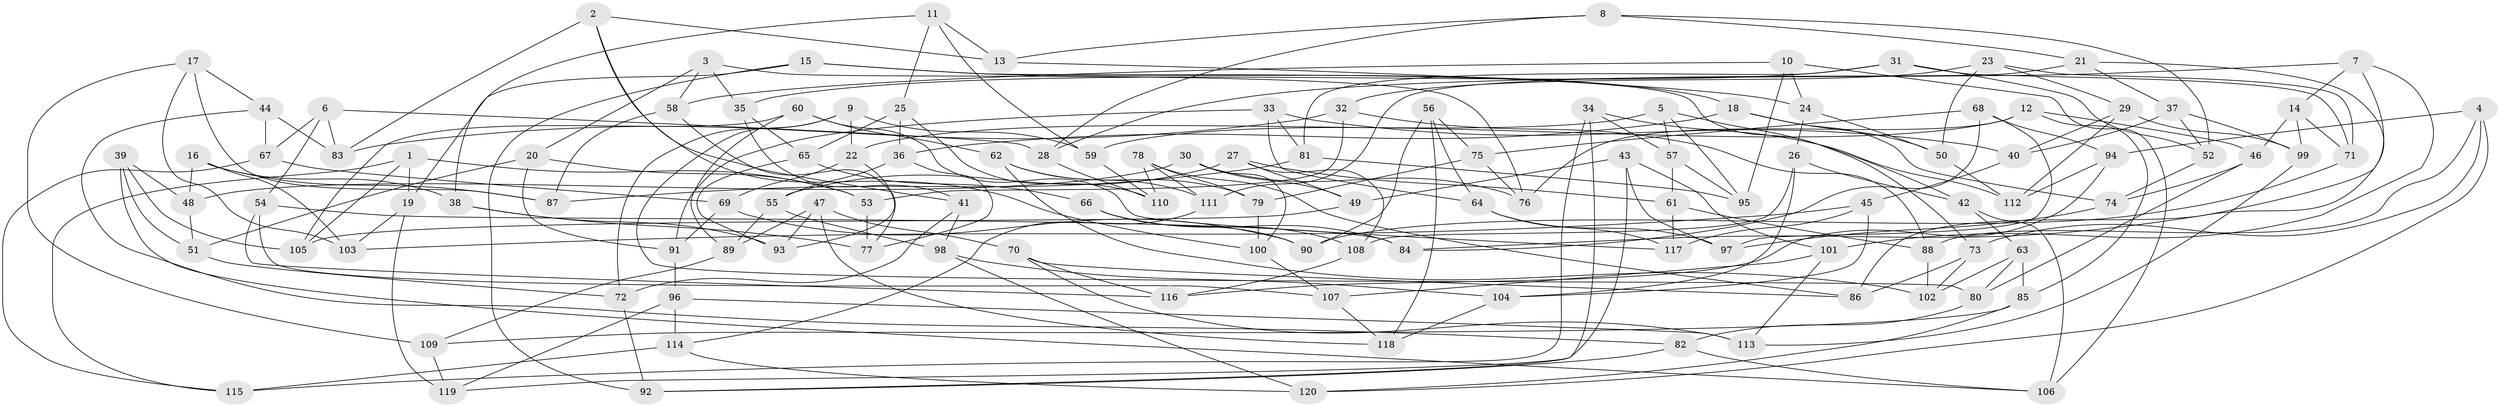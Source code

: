 // Generated by graph-tools (version 1.1) at 2025/11/02/27/25 16:11:42]
// undirected, 120 vertices, 240 edges
graph export_dot {
graph [start="1"]
  node [color=gray90,style=filled];
  1;
  2;
  3;
  4;
  5;
  6;
  7;
  8;
  9;
  10;
  11;
  12;
  13;
  14;
  15;
  16;
  17;
  18;
  19;
  20;
  21;
  22;
  23;
  24;
  25;
  26;
  27;
  28;
  29;
  30;
  31;
  32;
  33;
  34;
  35;
  36;
  37;
  38;
  39;
  40;
  41;
  42;
  43;
  44;
  45;
  46;
  47;
  48;
  49;
  50;
  51;
  52;
  53;
  54;
  55;
  56;
  57;
  58;
  59;
  60;
  61;
  62;
  63;
  64;
  65;
  66;
  67;
  68;
  69;
  70;
  71;
  72;
  73;
  74;
  75;
  76;
  77;
  78;
  79;
  80;
  81;
  82;
  83;
  84;
  85;
  86;
  87;
  88;
  89;
  90;
  91;
  92;
  93;
  94;
  95;
  96;
  97;
  98;
  99;
  100;
  101;
  102;
  103;
  104;
  105;
  106;
  107;
  108;
  109;
  110;
  111;
  112;
  113;
  114;
  115;
  116;
  117;
  118;
  119;
  120;
  1 -- 105;
  1 -- 115;
  1 -- 19;
  1 -- 53;
  2 -- 100;
  2 -- 83;
  2 -- 41;
  2 -- 13;
  3 -- 76;
  3 -- 20;
  3 -- 58;
  3 -- 35;
  4 -- 94;
  4 -- 88;
  4 -- 120;
  4 -- 73;
  5 -- 42;
  5 -- 57;
  5 -- 95;
  5 -- 22;
  6 -- 28;
  6 -- 67;
  6 -- 54;
  6 -- 83;
  7 -- 28;
  7 -- 84;
  7 -- 14;
  7 -- 101;
  8 -- 13;
  8 -- 21;
  8 -- 52;
  8 -- 28;
  9 -- 59;
  9 -- 80;
  9 -- 22;
  9 -- 72;
  10 -- 106;
  10 -- 24;
  10 -- 95;
  10 -- 58;
  11 -- 13;
  11 -- 38;
  11 -- 25;
  11 -- 59;
  12 -- 59;
  12 -- 46;
  12 -- 85;
  12 -- 76;
  13 -- 24;
  14 -- 71;
  14 -- 46;
  14 -- 99;
  15 -- 92;
  15 -- 19;
  15 -- 18;
  15 -- 73;
  16 -- 87;
  16 -- 103;
  16 -- 38;
  16 -- 48;
  17 -- 103;
  17 -- 87;
  17 -- 44;
  17 -- 109;
  18 -- 36;
  18 -- 74;
  18 -- 50;
  19 -- 119;
  19 -- 103;
  20 -- 91;
  20 -- 51;
  20 -- 53;
  21 -- 111;
  21 -- 37;
  21 -- 86;
  22 -- 69;
  22 -- 93;
  23 -- 71;
  23 -- 32;
  23 -- 29;
  23 -- 50;
  24 -- 50;
  24 -- 26;
  25 -- 110;
  25 -- 36;
  25 -- 65;
  26 -- 42;
  26 -- 104;
  26 -- 108;
  27 -- 49;
  27 -- 61;
  27 -- 108;
  27 -- 55;
  28 -- 110;
  29 -- 40;
  29 -- 99;
  29 -- 112;
  30 -- 100;
  30 -- 48;
  30 -- 49;
  30 -- 76;
  31 -- 71;
  31 -- 35;
  31 -- 52;
  31 -- 81;
  32 -- 88;
  32 -- 83;
  32 -- 53;
  33 -- 40;
  33 -- 81;
  33 -- 91;
  33 -- 64;
  34 -- 112;
  34 -- 92;
  34 -- 115;
  34 -- 57;
  35 -- 41;
  35 -- 65;
  36 -- 77;
  36 -- 55;
  37 -- 52;
  37 -- 99;
  37 -- 40;
  38 -- 77;
  38 -- 93;
  39 -- 106;
  39 -- 51;
  39 -- 105;
  39 -- 48;
  40 -- 45;
  41 -- 72;
  41 -- 98;
  42 -- 63;
  42 -- 106;
  43 -- 49;
  43 -- 101;
  43 -- 119;
  43 -- 97;
  44 -- 83;
  44 -- 82;
  44 -- 67;
  45 -- 103;
  45 -- 117;
  45 -- 104;
  46 -- 80;
  46 -- 74;
  47 -- 70;
  47 -- 89;
  47 -- 118;
  47 -- 93;
  48 -- 51;
  49 -- 105;
  50 -- 112;
  51 -- 72;
  52 -- 74;
  53 -- 77;
  54 -- 116;
  54 -- 84;
  54 -- 107;
  55 -- 89;
  55 -- 98;
  56 -- 64;
  56 -- 118;
  56 -- 75;
  56 -- 90;
  57 -- 95;
  57 -- 61;
  58 -- 77;
  58 -- 87;
  59 -- 110;
  60 -- 62;
  60 -- 117;
  60 -- 89;
  60 -- 105;
  61 -- 88;
  61 -- 117;
  62 -- 102;
  62 -- 79;
  62 -- 111;
  63 -- 80;
  63 -- 102;
  63 -- 85;
  64 -- 117;
  64 -- 97;
  65 -- 66;
  65 -- 93;
  66 -- 90;
  66 -- 84;
  66 -- 108;
  67 -- 69;
  67 -- 115;
  68 -- 84;
  68 -- 94;
  68 -- 75;
  68 -- 97;
  69 -- 91;
  69 -- 90;
  70 -- 113;
  70 -- 116;
  70 -- 86;
  71 -- 90;
  72 -- 92;
  73 -- 102;
  73 -- 86;
  74 -- 97;
  75 -- 76;
  75 -- 79;
  78 -- 110;
  78 -- 111;
  78 -- 86;
  78 -- 79;
  79 -- 100;
  80 -- 82;
  81 -- 95;
  81 -- 87;
  82 -- 106;
  82 -- 92;
  85 -- 120;
  85 -- 109;
  88 -- 102;
  89 -- 109;
  91 -- 96;
  94 -- 112;
  94 -- 116;
  96 -- 113;
  96 -- 114;
  96 -- 119;
  98 -- 104;
  98 -- 120;
  99 -- 113;
  100 -- 107;
  101 -- 113;
  101 -- 107;
  104 -- 118;
  107 -- 118;
  108 -- 116;
  109 -- 119;
  111 -- 114;
  114 -- 120;
  114 -- 115;
}
